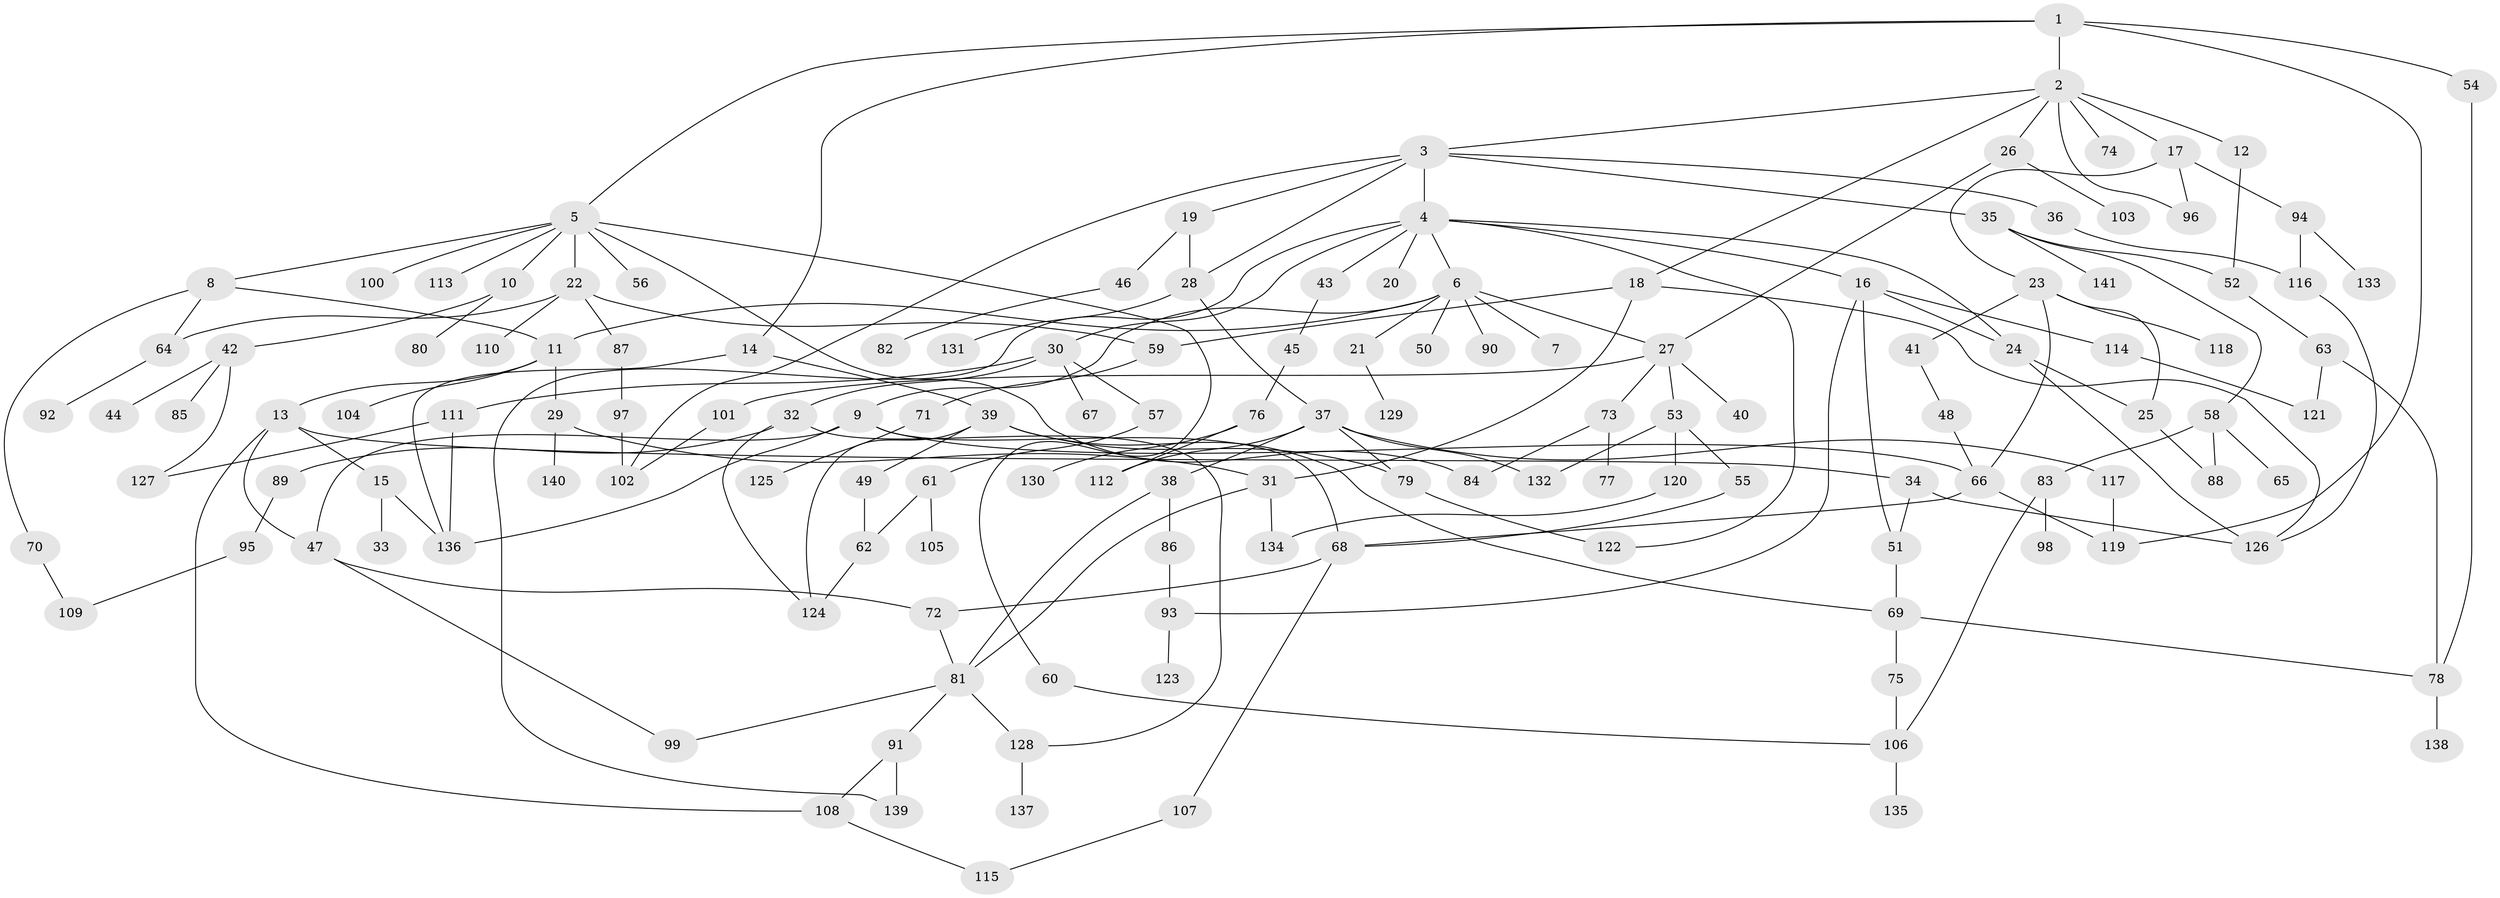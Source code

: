 // coarse degree distribution, {5: 0.18604651162790697, 6: 0.046511627906976744, 7: 0.11627906976744186, 2: 0.23255813953488372, 3: 0.11627906976744186, 4: 0.20930232558139536, 9: 0.023255813953488372, 1: 0.06976744186046512}
// Generated by graph-tools (version 1.1) at 2025/36/03/04/25 23:36:07]
// undirected, 141 vertices, 194 edges
graph export_dot {
  node [color=gray90,style=filled];
  1;
  2;
  3;
  4;
  5;
  6;
  7;
  8;
  9;
  10;
  11;
  12;
  13;
  14;
  15;
  16;
  17;
  18;
  19;
  20;
  21;
  22;
  23;
  24;
  25;
  26;
  27;
  28;
  29;
  30;
  31;
  32;
  33;
  34;
  35;
  36;
  37;
  38;
  39;
  40;
  41;
  42;
  43;
  44;
  45;
  46;
  47;
  48;
  49;
  50;
  51;
  52;
  53;
  54;
  55;
  56;
  57;
  58;
  59;
  60;
  61;
  62;
  63;
  64;
  65;
  66;
  67;
  68;
  69;
  70;
  71;
  72;
  73;
  74;
  75;
  76;
  77;
  78;
  79;
  80;
  81;
  82;
  83;
  84;
  85;
  86;
  87;
  88;
  89;
  90;
  91;
  92;
  93;
  94;
  95;
  96;
  97;
  98;
  99;
  100;
  101;
  102;
  103;
  104;
  105;
  106;
  107;
  108;
  109;
  110;
  111;
  112;
  113;
  114;
  115;
  116;
  117;
  118;
  119;
  120;
  121;
  122;
  123;
  124;
  125;
  126;
  127;
  128;
  129;
  130;
  131;
  132;
  133;
  134;
  135;
  136;
  137;
  138;
  139;
  140;
  141;
  1 -- 2;
  1 -- 5;
  1 -- 14;
  1 -- 54;
  1 -- 119;
  2 -- 3;
  2 -- 12;
  2 -- 17;
  2 -- 18;
  2 -- 26;
  2 -- 74;
  2 -- 96;
  3 -- 4;
  3 -- 19;
  3 -- 28;
  3 -- 35;
  3 -- 36;
  3 -- 102;
  4 -- 6;
  4 -- 16;
  4 -- 20;
  4 -- 30;
  4 -- 43;
  4 -- 139;
  4 -- 24;
  4 -- 122;
  5 -- 8;
  5 -- 10;
  5 -- 22;
  5 -- 56;
  5 -- 60;
  5 -- 84;
  5 -- 100;
  5 -- 113;
  6 -- 7;
  6 -- 9;
  6 -- 11;
  6 -- 21;
  6 -- 50;
  6 -- 90;
  6 -- 27;
  8 -- 64;
  8 -- 70;
  8 -- 11;
  9 -- 47;
  9 -- 136;
  9 -- 68;
  9 -- 66;
  10 -- 42;
  10 -- 80;
  11 -- 13;
  11 -- 29;
  11 -- 104;
  12 -- 52;
  13 -- 15;
  13 -- 34;
  13 -- 108;
  13 -- 47;
  14 -- 39;
  14 -- 136;
  15 -- 33;
  15 -- 136;
  16 -- 24;
  16 -- 51;
  16 -- 114;
  16 -- 93;
  17 -- 23;
  17 -- 94;
  17 -- 96;
  18 -- 31;
  18 -- 59;
  18 -- 126;
  19 -- 46;
  19 -- 28;
  21 -- 129;
  22 -- 87;
  22 -- 110;
  22 -- 59;
  22 -- 64;
  23 -- 41;
  23 -- 66;
  23 -- 118;
  23 -- 25;
  24 -- 25;
  24 -- 126;
  25 -- 88;
  26 -- 27;
  26 -- 103;
  27 -- 40;
  27 -- 53;
  27 -- 73;
  27 -- 101;
  28 -- 37;
  28 -- 131;
  29 -- 140;
  29 -- 31;
  30 -- 32;
  30 -- 57;
  30 -- 67;
  30 -- 111;
  31 -- 134;
  31 -- 81;
  32 -- 89;
  32 -- 128;
  32 -- 124;
  34 -- 51;
  34 -- 126;
  35 -- 58;
  35 -- 141;
  35 -- 52;
  36 -- 116;
  37 -- 38;
  37 -- 112;
  37 -- 117;
  37 -- 132;
  37 -- 79;
  38 -- 86;
  38 -- 81;
  39 -- 49;
  39 -- 79;
  39 -- 124;
  39 -- 69;
  41 -- 48;
  42 -- 44;
  42 -- 85;
  42 -- 127;
  43 -- 45;
  45 -- 76;
  46 -- 82;
  47 -- 72;
  47 -- 99;
  48 -- 66;
  49 -- 62;
  51 -- 69;
  52 -- 63;
  53 -- 55;
  53 -- 120;
  53 -- 132;
  54 -- 78;
  55 -- 68;
  57 -- 61;
  58 -- 65;
  58 -- 83;
  58 -- 88;
  59 -- 71;
  60 -- 106;
  61 -- 105;
  61 -- 62;
  62 -- 124;
  63 -- 121;
  63 -- 78;
  64 -- 92;
  66 -- 68;
  66 -- 119;
  68 -- 107;
  68 -- 72;
  69 -- 75;
  69 -- 78;
  70 -- 109;
  71 -- 125;
  72 -- 81;
  73 -- 77;
  73 -- 84;
  75 -- 106;
  76 -- 130;
  76 -- 112;
  78 -- 138;
  79 -- 122;
  81 -- 91;
  81 -- 128;
  81 -- 99;
  83 -- 98;
  83 -- 106;
  86 -- 93;
  87 -- 97;
  89 -- 95;
  91 -- 108;
  91 -- 139;
  93 -- 123;
  94 -- 116;
  94 -- 133;
  95 -- 109;
  97 -- 102;
  101 -- 102;
  106 -- 135;
  107 -- 115;
  108 -- 115;
  111 -- 136;
  111 -- 127;
  114 -- 121;
  116 -- 126;
  117 -- 119;
  120 -- 134;
  128 -- 137;
}

